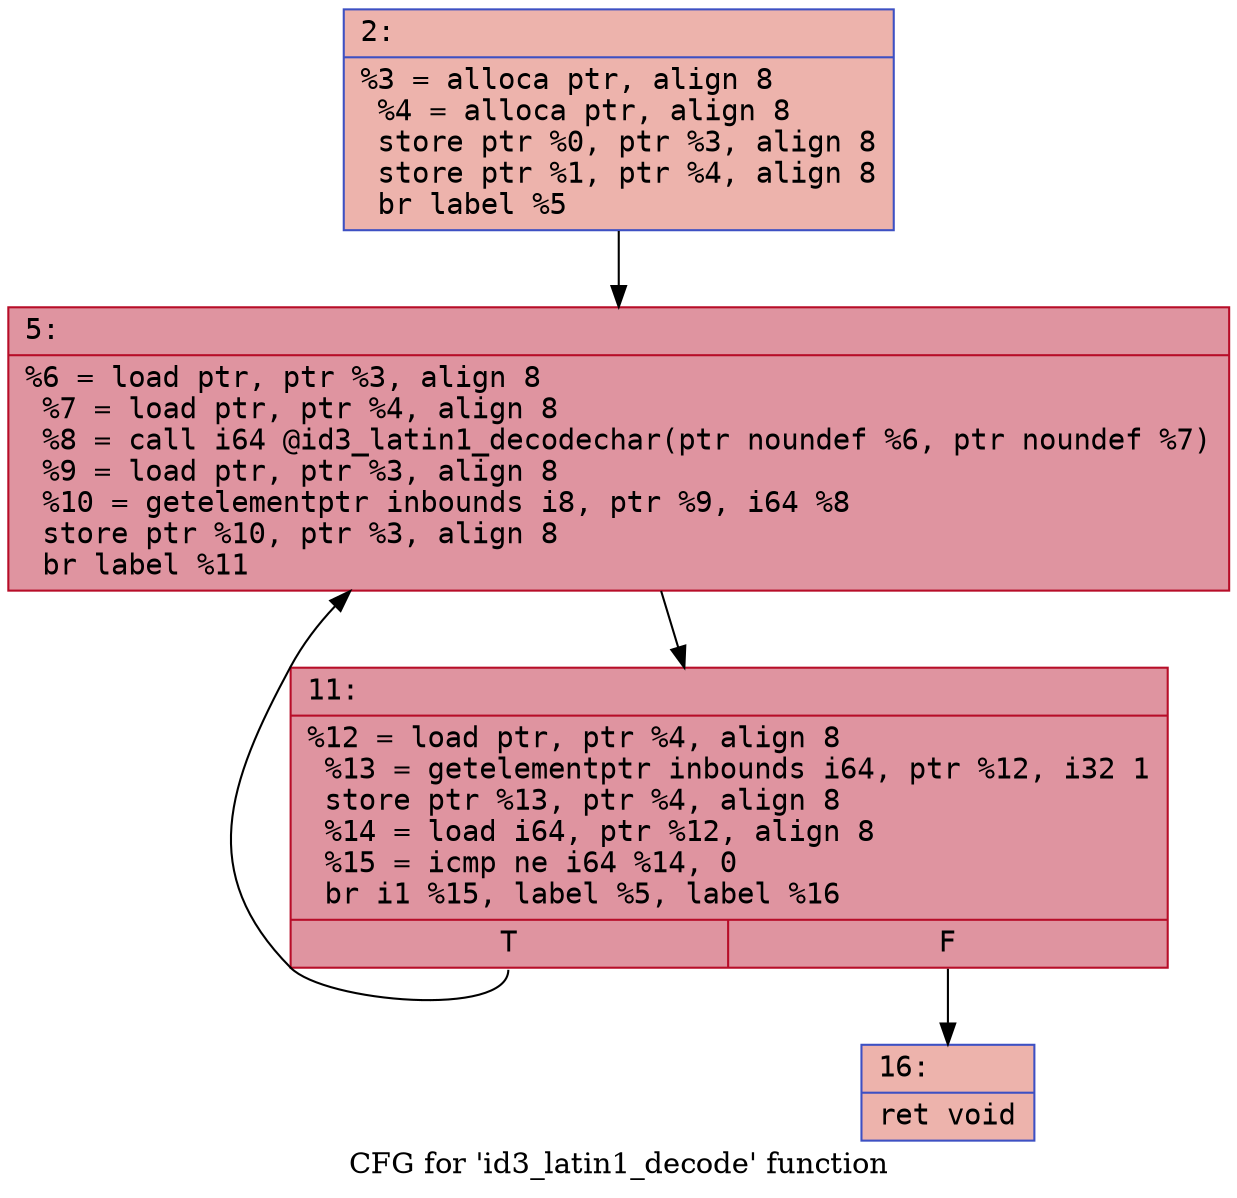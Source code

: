 digraph "CFG for 'id3_latin1_decode' function" {
	label="CFG for 'id3_latin1_decode' function";

	Node0x600001766620 [shape=record,color="#3d50c3ff", style=filled, fillcolor="#d6524470" fontname="Courier",label="{2:\l|  %3 = alloca ptr, align 8\l  %4 = alloca ptr, align 8\l  store ptr %0, ptr %3, align 8\l  store ptr %1, ptr %4, align 8\l  br label %5\l}"];
	Node0x600001766620 -> Node0x600001766670[tooltip="2 -> 5\nProbability 100.00%" ];
	Node0x600001766670 [shape=record,color="#b70d28ff", style=filled, fillcolor="#b70d2870" fontname="Courier",label="{5:\l|  %6 = load ptr, ptr %3, align 8\l  %7 = load ptr, ptr %4, align 8\l  %8 = call i64 @id3_latin1_decodechar(ptr noundef %6, ptr noundef %7)\l  %9 = load ptr, ptr %3, align 8\l  %10 = getelementptr inbounds i8, ptr %9, i64 %8\l  store ptr %10, ptr %3, align 8\l  br label %11\l}"];
	Node0x600001766670 -> Node0x6000017666c0[tooltip="5 -> 11\nProbability 100.00%" ];
	Node0x6000017666c0 [shape=record,color="#b70d28ff", style=filled, fillcolor="#b70d2870" fontname="Courier",label="{11:\l|  %12 = load ptr, ptr %4, align 8\l  %13 = getelementptr inbounds i64, ptr %12, i32 1\l  store ptr %13, ptr %4, align 8\l  %14 = load i64, ptr %12, align 8\l  %15 = icmp ne i64 %14, 0\l  br i1 %15, label %5, label %16\l|{<s0>T|<s1>F}}"];
	Node0x6000017666c0:s0 -> Node0x600001766670[tooltip="11 -> 5\nProbability 96.88%" ];
	Node0x6000017666c0:s1 -> Node0x600001766710[tooltip="11 -> 16\nProbability 3.12%" ];
	Node0x600001766710 [shape=record,color="#3d50c3ff", style=filled, fillcolor="#d6524470" fontname="Courier",label="{16:\l|  ret void\l}"];
}
